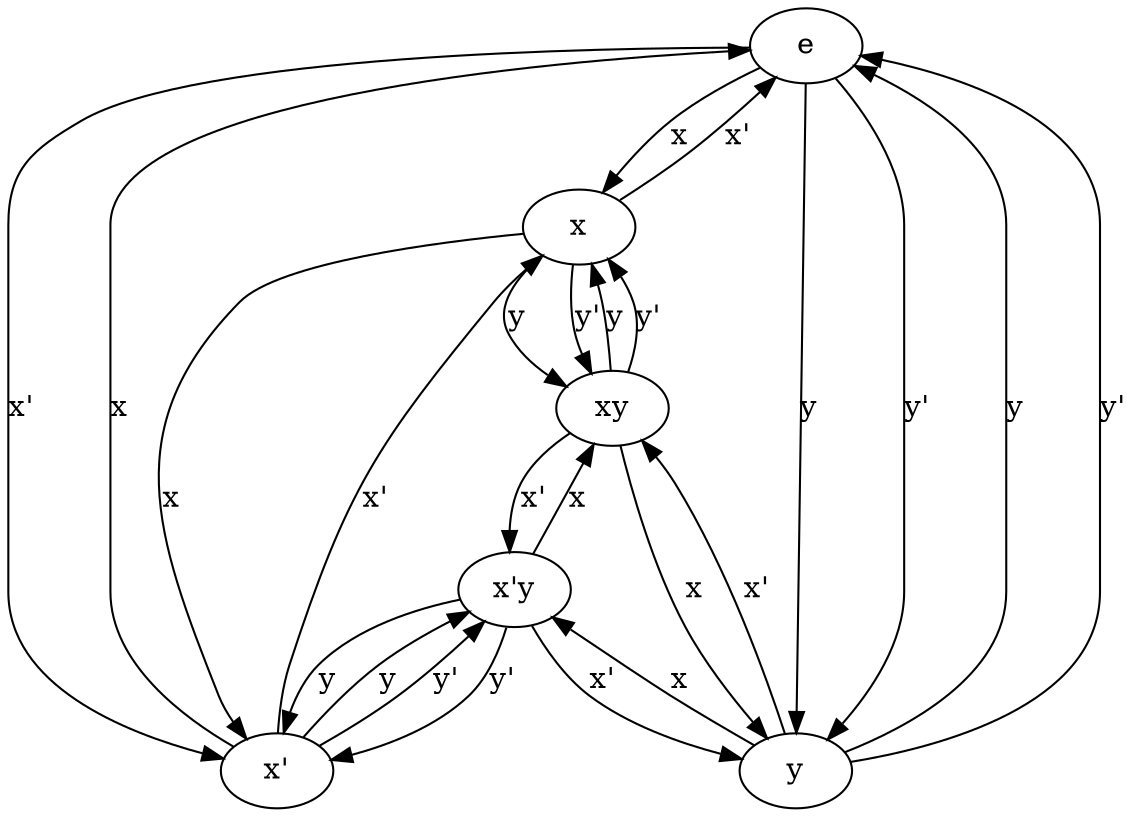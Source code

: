 digraph {
    e->x[label="x"]
    e->"x'"[label="x'"]
    e->y[label="y"]
    e->y[label="y'"];

    y->e[label="y"]
    y->e[label="y'"]
    y->"x'y"[label="x"];
    y->xy[label="x'"]

    x->"x'"[label="x"]
    x->e[label="x'"]
    x->xy[label="y"]
    x->xy[label="y'"]

    "x'"->e[label="x"];
    "x'"->x[label="x'"];
    "x'"->"x'y"[label="y"];
    "x'"->"x'y"[label="y'"]

    xy->y[label="x"]
    xy->"x'y"[label="x'"]
    xy->x[label=y]
    xy->x[label="y'"]

    "x'y"->xy[label="x"]
    "x'y"->y[label="x'"]
    "x'y"->"x'"[label="y"]
    "x'y"->"x'"[label="y'"]
}